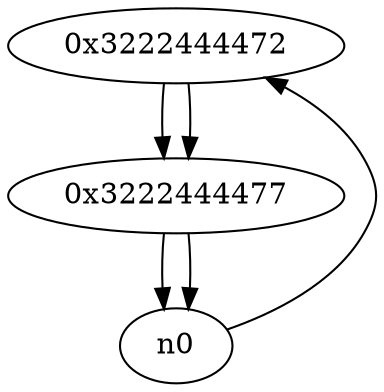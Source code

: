 digraph G{
/* nodes */
  n1 [label="0x3222444472"]
  n2 [label="0x3222444477"]
/* edges */
n1 -> n2;
n0 -> n1;
n2 -> n0;
n2 -> n0;
n1 -> n2;
}

